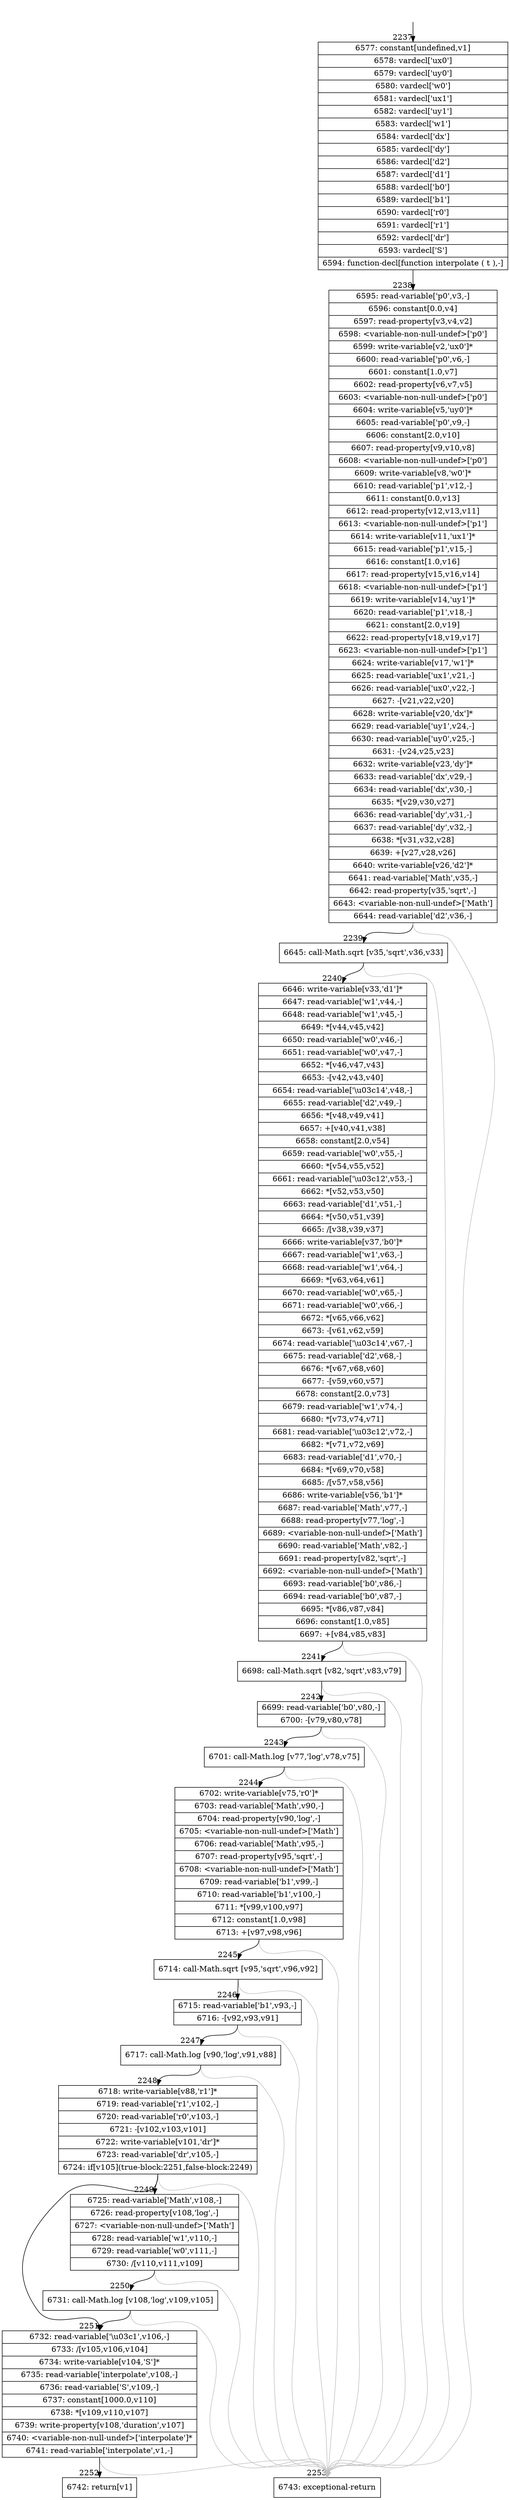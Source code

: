 digraph {
rankdir="TD"
BB_entry214[shape=none,label=""];
BB_entry214 -> BB2237 [tailport=s, headport=n, headlabel="    2237"]
BB2237 [shape=record label="{6577: constant[undefined,v1]|6578: vardecl['ux0']|6579: vardecl['uy0']|6580: vardecl['w0']|6581: vardecl['ux1']|6582: vardecl['uy1']|6583: vardecl['w1']|6584: vardecl['dx']|6585: vardecl['dy']|6586: vardecl['d2']|6587: vardecl['d1']|6588: vardecl['b0']|6589: vardecl['b1']|6590: vardecl['r0']|6591: vardecl['r1']|6592: vardecl['dr']|6593: vardecl['S']|6594: function-decl[function interpolate ( t ),-]}" ] 
BB2237 -> BB2238 [tailport=s, headport=n, headlabel="      2238"]
BB2238 [shape=record label="{6595: read-variable['p0',v3,-]|6596: constant[0.0,v4]|6597: read-property[v3,v4,v2]|6598: \<variable-non-null-undef\>['p0']|6599: write-variable[v2,'ux0']*|6600: read-variable['p0',v6,-]|6601: constant[1.0,v7]|6602: read-property[v6,v7,v5]|6603: \<variable-non-null-undef\>['p0']|6604: write-variable[v5,'uy0']*|6605: read-variable['p0',v9,-]|6606: constant[2.0,v10]|6607: read-property[v9,v10,v8]|6608: \<variable-non-null-undef\>['p0']|6609: write-variable[v8,'w0']*|6610: read-variable['p1',v12,-]|6611: constant[0.0,v13]|6612: read-property[v12,v13,v11]|6613: \<variable-non-null-undef\>['p1']|6614: write-variable[v11,'ux1']*|6615: read-variable['p1',v15,-]|6616: constant[1.0,v16]|6617: read-property[v15,v16,v14]|6618: \<variable-non-null-undef\>['p1']|6619: write-variable[v14,'uy1']*|6620: read-variable['p1',v18,-]|6621: constant[2.0,v19]|6622: read-property[v18,v19,v17]|6623: \<variable-non-null-undef\>['p1']|6624: write-variable[v17,'w1']*|6625: read-variable['ux1',v21,-]|6626: read-variable['ux0',v22,-]|6627: -[v21,v22,v20]|6628: write-variable[v20,'dx']*|6629: read-variable['uy1',v24,-]|6630: read-variable['uy0',v25,-]|6631: -[v24,v25,v23]|6632: write-variable[v23,'dy']*|6633: read-variable['dx',v29,-]|6634: read-variable['dx',v30,-]|6635: *[v29,v30,v27]|6636: read-variable['dy',v31,-]|6637: read-variable['dy',v32,-]|6638: *[v31,v32,v28]|6639: +[v27,v28,v26]|6640: write-variable[v26,'d2']*|6641: read-variable['Math',v35,-]|6642: read-property[v35,'sqrt',-]|6643: \<variable-non-null-undef\>['Math']|6644: read-variable['d2',v36,-]}" ] 
BB2238 -> BB2239 [tailport=s, headport=n, headlabel="      2239"]
BB2238 -> BB2253 [tailport=s, headport=n, color=gray, headlabel="      2253"]
BB2239 [shape=record label="{6645: call-Math.sqrt [v35,'sqrt',v36,v33]}" ] 
BB2239 -> BB2240 [tailport=s, headport=n, headlabel="      2240"]
BB2239 -> BB2253 [tailport=s, headport=n, color=gray]
BB2240 [shape=record label="{6646: write-variable[v33,'d1']*|6647: read-variable['w1',v44,-]|6648: read-variable['w1',v45,-]|6649: *[v44,v45,v42]|6650: read-variable['w0',v46,-]|6651: read-variable['w0',v47,-]|6652: *[v46,v47,v43]|6653: -[v42,v43,v40]|6654: read-variable['\\u03c14',v48,-]|6655: read-variable['d2',v49,-]|6656: *[v48,v49,v41]|6657: +[v40,v41,v38]|6658: constant[2.0,v54]|6659: read-variable['w0',v55,-]|6660: *[v54,v55,v52]|6661: read-variable['\\u03c12',v53,-]|6662: *[v52,v53,v50]|6663: read-variable['d1',v51,-]|6664: *[v50,v51,v39]|6665: /[v38,v39,v37]|6666: write-variable[v37,'b0']*|6667: read-variable['w1',v63,-]|6668: read-variable['w1',v64,-]|6669: *[v63,v64,v61]|6670: read-variable['w0',v65,-]|6671: read-variable['w0',v66,-]|6672: *[v65,v66,v62]|6673: -[v61,v62,v59]|6674: read-variable['\\u03c14',v67,-]|6675: read-variable['d2',v68,-]|6676: *[v67,v68,v60]|6677: -[v59,v60,v57]|6678: constant[2.0,v73]|6679: read-variable['w1',v74,-]|6680: *[v73,v74,v71]|6681: read-variable['\\u03c12',v72,-]|6682: *[v71,v72,v69]|6683: read-variable['d1',v70,-]|6684: *[v69,v70,v58]|6685: /[v57,v58,v56]|6686: write-variable[v56,'b1']*|6687: read-variable['Math',v77,-]|6688: read-property[v77,'log',-]|6689: \<variable-non-null-undef\>['Math']|6690: read-variable['Math',v82,-]|6691: read-property[v82,'sqrt',-]|6692: \<variable-non-null-undef\>['Math']|6693: read-variable['b0',v86,-]|6694: read-variable['b0',v87,-]|6695: *[v86,v87,v84]|6696: constant[1.0,v85]|6697: +[v84,v85,v83]}" ] 
BB2240 -> BB2241 [tailport=s, headport=n, headlabel="      2241"]
BB2240 -> BB2253 [tailport=s, headport=n, color=gray]
BB2241 [shape=record label="{6698: call-Math.sqrt [v82,'sqrt',v83,v79]}" ] 
BB2241 -> BB2242 [tailport=s, headport=n, headlabel="      2242"]
BB2241 -> BB2253 [tailport=s, headport=n, color=gray]
BB2242 [shape=record label="{6699: read-variable['b0',v80,-]|6700: -[v79,v80,v78]}" ] 
BB2242 -> BB2243 [tailport=s, headport=n, headlabel="      2243"]
BB2242 -> BB2253 [tailport=s, headport=n, color=gray]
BB2243 [shape=record label="{6701: call-Math.log [v77,'log',v78,v75]}" ] 
BB2243 -> BB2244 [tailport=s, headport=n, headlabel="      2244"]
BB2243 -> BB2253 [tailport=s, headport=n, color=gray]
BB2244 [shape=record label="{6702: write-variable[v75,'r0']*|6703: read-variable['Math',v90,-]|6704: read-property[v90,'log',-]|6705: \<variable-non-null-undef\>['Math']|6706: read-variable['Math',v95,-]|6707: read-property[v95,'sqrt',-]|6708: \<variable-non-null-undef\>['Math']|6709: read-variable['b1',v99,-]|6710: read-variable['b1',v100,-]|6711: *[v99,v100,v97]|6712: constant[1.0,v98]|6713: +[v97,v98,v96]}" ] 
BB2244 -> BB2245 [tailport=s, headport=n, headlabel="      2245"]
BB2244 -> BB2253 [tailport=s, headport=n, color=gray]
BB2245 [shape=record label="{6714: call-Math.sqrt [v95,'sqrt',v96,v92]}" ] 
BB2245 -> BB2246 [tailport=s, headport=n, headlabel="      2246"]
BB2245 -> BB2253 [tailport=s, headport=n, color=gray]
BB2246 [shape=record label="{6715: read-variable['b1',v93,-]|6716: -[v92,v93,v91]}" ] 
BB2246 -> BB2247 [tailport=s, headport=n, headlabel="      2247"]
BB2246 -> BB2253 [tailport=s, headport=n, color=gray]
BB2247 [shape=record label="{6717: call-Math.log [v90,'log',v91,v88]}" ] 
BB2247 -> BB2248 [tailport=s, headport=n, headlabel="      2248"]
BB2247 -> BB2253 [tailport=s, headport=n, color=gray]
BB2248 [shape=record label="{6718: write-variable[v88,'r1']*|6719: read-variable['r1',v102,-]|6720: read-variable['r0',v103,-]|6721: -[v102,v103,v101]|6722: write-variable[v101,'dr']*|6723: read-variable['dr',v105,-]|6724: if[v105](true-block:2251,false-block:2249)}" ] 
BB2248 -> BB2251 [tailport=s, headport=n, headlabel="      2251"]
BB2248 -> BB2249 [tailport=s, headport=n, headlabel="      2249"]
BB2248 -> BB2253 [tailport=s, headport=n, color=gray]
BB2249 [shape=record label="{6725: read-variable['Math',v108,-]|6726: read-property[v108,'log',-]|6727: \<variable-non-null-undef\>['Math']|6728: read-variable['w1',v110,-]|6729: read-variable['w0',v111,-]|6730: /[v110,v111,v109]}" ] 
BB2249 -> BB2250 [tailport=s, headport=n, headlabel="      2250"]
BB2249 -> BB2253 [tailport=s, headport=n, color=gray]
BB2250 [shape=record label="{6731: call-Math.log [v108,'log',v109,v105]}" ] 
BB2250 -> BB2251 [tailport=s, headport=n]
BB2250 -> BB2253 [tailport=s, headport=n, color=gray]
BB2251 [shape=record label="{6732: read-variable['\\u03c1',v106,-]|6733: /[v105,v106,v104]|6734: write-variable[v104,'S']*|6735: read-variable['interpolate',v108,-]|6736: read-variable['S',v109,-]|6737: constant[1000.0,v110]|6738: *[v109,v110,v107]|6739: write-property[v108,'duration',v107]|6740: \<variable-non-null-undef\>['interpolate']*|6741: read-variable['interpolate',v1,-]}" ] 
BB2251 -> BB2252 [tailport=s, headport=n, headlabel="      2252"]
BB2251 -> BB2253 [tailport=s, headport=n, color=gray]
BB2252 [shape=record label="{6742: return[v1]}" ] 
BB2253 [shape=record label="{6743: exceptional-return}" ] 
//#$~ 1299
}
